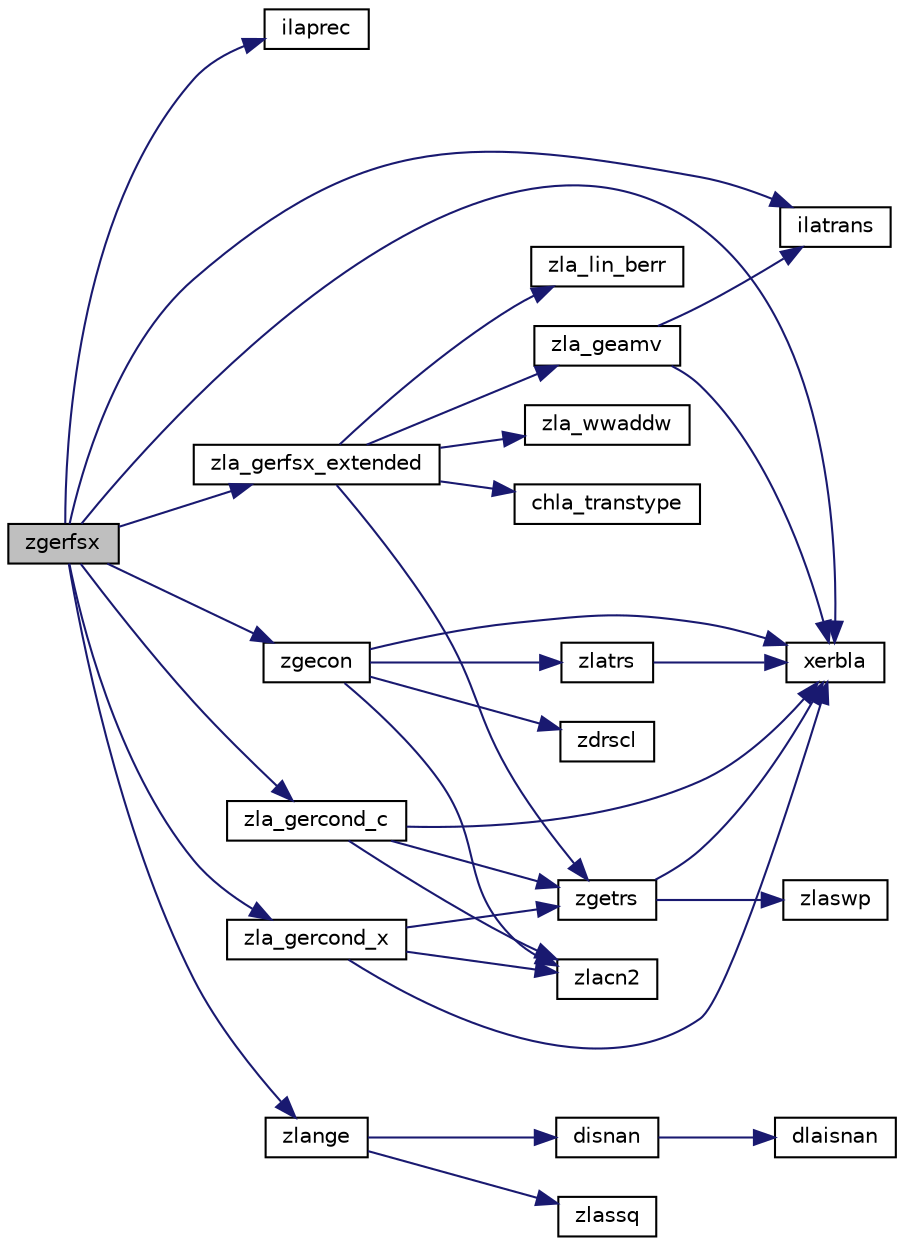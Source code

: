 digraph "zgerfsx"
{
 // LATEX_PDF_SIZE
  edge [fontname="Helvetica",fontsize="10",labelfontname="Helvetica",labelfontsize="10"];
  node [fontname="Helvetica",fontsize="10",shape=record];
  rankdir="LR";
  Node1 [label="zgerfsx",height=0.2,width=0.4,color="black", fillcolor="grey75", style="filled", fontcolor="black",tooltip="ZGERFSX"];
  Node1 -> Node2 [color="midnightblue",fontsize="10",style="solid",fontname="Helvetica"];
  Node2 [label="ilaprec",height=0.2,width=0.4,color="black", fillcolor="white", style="filled",URL="$ilaprec_8f.html#a6fe244cb80f355ab156ad1df9ffcc478",tooltip="ILAPREC"];
  Node1 -> Node3 [color="midnightblue",fontsize="10",style="solid",fontname="Helvetica"];
  Node3 [label="ilatrans",height=0.2,width=0.4,color="black", fillcolor="white", style="filled",URL="$ilatrans_8f.html#aec3c2c1d0a04f49ff1b18fe344b687c1",tooltip="ILATRANS"];
  Node1 -> Node4 [color="midnightblue",fontsize="10",style="solid",fontname="Helvetica"];
  Node4 [label="xerbla",height=0.2,width=0.4,color="black", fillcolor="white", style="filled",URL="$xerbla_8f.html#a377ee61015baf8dea7770b3a404b1c07",tooltip="XERBLA"];
  Node1 -> Node5 [color="midnightblue",fontsize="10",style="solid",fontname="Helvetica"];
  Node5 [label="zgecon",height=0.2,width=0.4,color="black", fillcolor="white", style="filled",URL="$zgecon_8f.html#abe73145daeba3ec10e961054b75a07ce",tooltip="ZGECON"];
  Node5 -> Node4 [color="midnightblue",fontsize="10",style="solid",fontname="Helvetica"];
  Node5 -> Node6 [color="midnightblue",fontsize="10",style="solid",fontname="Helvetica"];
  Node6 [label="zdrscl",height=0.2,width=0.4,color="black", fillcolor="white", style="filled",URL="$zdrscl_8f.html#ad73ec38e29df0385ee6fda7d832fd205",tooltip="ZDRSCL multiplies a vector by the reciprocal of a real scalar."];
  Node5 -> Node7 [color="midnightblue",fontsize="10",style="solid",fontname="Helvetica"];
  Node7 [label="zlacn2",height=0.2,width=0.4,color="black", fillcolor="white", style="filled",URL="$zlacn2_8f.html#a0fbe7a858e42dcf07db12aa892a9e513",tooltip="ZLACN2 estimates the 1-norm of a square matrix, using reverse communication for evaluating matrix-vec..."];
  Node5 -> Node8 [color="midnightblue",fontsize="10",style="solid",fontname="Helvetica"];
  Node8 [label="zlatrs",height=0.2,width=0.4,color="black", fillcolor="white", style="filled",URL="$zlatrs_8f.html#ab1dbea06bfa3c8dc0f7042a76dadd749",tooltip="ZLATRS solves a triangular system of equations with the scale factor set to prevent overflow."];
  Node8 -> Node4 [color="midnightblue",fontsize="10",style="solid",fontname="Helvetica"];
  Node1 -> Node9 [color="midnightblue",fontsize="10",style="solid",fontname="Helvetica"];
  Node9 [label="zla_gercond_c",height=0.2,width=0.4,color="black", fillcolor="white", style="filled",URL="$zla__gercond__c_8f.html#ab08ab71400afba05aff8565ab8d3d4e0",tooltip="ZLA_GERCOND_C computes the infinity norm condition number of op(A)*inv(diag(c)) for general matrices."];
  Node9 -> Node4 [color="midnightblue",fontsize="10",style="solid",fontname="Helvetica"];
  Node9 -> Node10 [color="midnightblue",fontsize="10",style="solid",fontname="Helvetica"];
  Node10 [label="zgetrs",height=0.2,width=0.4,color="black", fillcolor="white", style="filled",URL="$zgetrs_8f.html#a3a5b88a7e8bf70591e521e86464e109d",tooltip="ZGETRS"];
  Node10 -> Node4 [color="midnightblue",fontsize="10",style="solid",fontname="Helvetica"];
  Node10 -> Node11 [color="midnightblue",fontsize="10",style="solid",fontname="Helvetica"];
  Node11 [label="zlaswp",height=0.2,width=0.4,color="black", fillcolor="white", style="filled",URL="$zlaswp_8f.html#a49d0e55e934b6e90456a2eb75490c3ef",tooltip="ZLASWP performs a series of row interchanges on a general rectangular matrix."];
  Node9 -> Node7 [color="midnightblue",fontsize="10",style="solid",fontname="Helvetica"];
  Node1 -> Node12 [color="midnightblue",fontsize="10",style="solid",fontname="Helvetica"];
  Node12 [label="zla_gercond_x",height=0.2,width=0.4,color="black", fillcolor="white", style="filled",URL="$zla__gercond__x_8f.html#ae625c625f36963209b3b3ddd640b6305",tooltip="ZLA_GERCOND_X computes the infinity norm condition number of op(A)*diag(x) for general matrices."];
  Node12 -> Node4 [color="midnightblue",fontsize="10",style="solid",fontname="Helvetica"];
  Node12 -> Node10 [color="midnightblue",fontsize="10",style="solid",fontname="Helvetica"];
  Node12 -> Node7 [color="midnightblue",fontsize="10",style="solid",fontname="Helvetica"];
  Node1 -> Node13 [color="midnightblue",fontsize="10",style="solid",fontname="Helvetica"];
  Node13 [label="zla_gerfsx_extended",height=0.2,width=0.4,color="black", fillcolor="white", style="filled",URL="$zla__gerfsx__extended_8f.html#af04f5fc86ce0bcd42d8eed61cf927692",tooltip="ZLA_GERFSX_EXTENDED"];
  Node13 -> Node14 [color="midnightblue",fontsize="10",style="solid",fontname="Helvetica"];
  Node14 [label="chla_transtype",height=0.2,width=0.4,color="black", fillcolor="white", style="filled",URL="$chla__transtype_8f.html#a9350edcf6f80d188f3c01400ebe85260",tooltip="CHLA_TRANSTYPE"];
  Node13 -> Node10 [color="midnightblue",fontsize="10",style="solid",fontname="Helvetica"];
  Node13 -> Node15 [color="midnightblue",fontsize="10",style="solid",fontname="Helvetica"];
  Node15 [label="zla_geamv",height=0.2,width=0.4,color="black", fillcolor="white", style="filled",URL="$zla__geamv_8f.html#a1e2dcac0e299d54a42d42a0ae39aec60",tooltip="ZLA_GEAMV computes a matrix-vector product using a general matrix to calculate error bounds."];
  Node15 -> Node3 [color="midnightblue",fontsize="10",style="solid",fontname="Helvetica"];
  Node15 -> Node4 [color="midnightblue",fontsize="10",style="solid",fontname="Helvetica"];
  Node13 -> Node16 [color="midnightblue",fontsize="10",style="solid",fontname="Helvetica"];
  Node16 [label="zla_lin_berr",height=0.2,width=0.4,color="black", fillcolor="white", style="filled",URL="$zla__lin__berr_8f.html#a8161170213c0df9bff72f362f230d866",tooltip="ZLA_LIN_BERR computes a component-wise relative backward error."];
  Node13 -> Node17 [color="midnightblue",fontsize="10",style="solid",fontname="Helvetica"];
  Node17 [label="zla_wwaddw",height=0.2,width=0.4,color="black", fillcolor="white", style="filled",URL="$zla__wwaddw_8f.html#a605c615b386f083f45285795a7d6686c",tooltip="ZLA_WWADDW adds a vector into a doubled-single vector."];
  Node1 -> Node18 [color="midnightblue",fontsize="10",style="solid",fontname="Helvetica"];
  Node18 [label="zlange",height=0.2,width=0.4,color="black", fillcolor="white", style="filled",URL="$zlange_8f.html#a7908bb12a6f02dbfa4d5a92a27c0e9b7",tooltip="ZLANGE returns the value of the 1-norm, Frobenius norm, infinity-norm, or the largest absolute value ..."];
  Node18 -> Node19 [color="midnightblue",fontsize="10",style="solid",fontname="Helvetica"];
  Node19 [label="disnan",height=0.2,width=0.4,color="black", fillcolor="white", style="filled",URL="$disnan_8f.html#a230d4e1886896853b11e44e541b2c6a3",tooltip="DISNAN tests input for NaN."];
  Node19 -> Node20 [color="midnightblue",fontsize="10",style="solid",fontname="Helvetica"];
  Node20 [label="dlaisnan",height=0.2,width=0.4,color="black", fillcolor="white", style="filled",URL="$dlaisnan_8f.html#a341ec834c6fc14a17fead550ff486022",tooltip="DLAISNAN tests input for NaN by comparing two arguments for inequality."];
  Node18 -> Node21 [color="midnightblue",fontsize="10",style="solid",fontname="Helvetica"];
  Node21 [label="zlassq",height=0.2,width=0.4,color="black", fillcolor="white", style="filled",URL="$zlassq_8f90.html#a254e1782d1c2f96e9e3164578481f9ce",tooltip="ZLASSQ updates a sum of squares represented in scaled form."];
}
